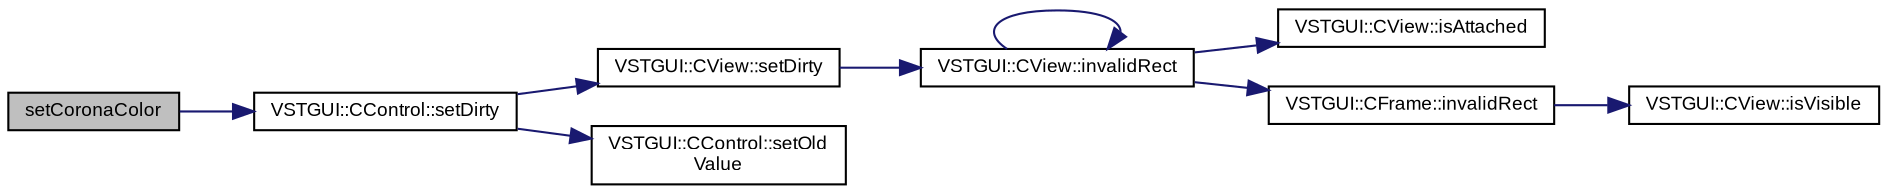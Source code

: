 digraph "setCoronaColor"
{
  bgcolor="transparent";
  edge [fontname="Arial",fontsize="9",labelfontname="Arial",labelfontsize="9"];
  node [fontname="Arial",fontsize="9",shape=record];
  rankdir="LR";
  Node1 [label="setCoronaColor",height=0.2,width=0.4,color="black", fillcolor="grey75", style="filled" fontcolor="black"];
  Node1 -> Node2 [color="midnightblue",fontsize="9",style="solid",fontname="Arial"];
  Node2 [label="VSTGUI::CControl::setDirty",height=0.2,width=0.4,color="black",URL="$class_v_s_t_g_u_i_1_1_c_control.html#a0f19a61606a7f547b62102310063ea76",tooltip="set the view to dirty so that it is redrawn in the next idle. Thread Safe ! "];
  Node2 -> Node3 [color="midnightblue",fontsize="9",style="solid",fontname="Arial"];
  Node3 [label="VSTGUI::CView::setDirty",height=0.2,width=0.4,color="black",URL="$class_v_s_t_g_u_i_1_1_c_view.html#a0f19a61606a7f547b62102310063ea76",tooltip="set the view to dirty so that it is redrawn in the next idle. Thread Safe ! "];
  Node3 -> Node4 [color="midnightblue",fontsize="9",style="solid",fontname="Arial"];
  Node4 [label="VSTGUI::CView::invalidRect",height=0.2,width=0.4,color="black",URL="$class_v_s_t_g_u_i_1_1_c_view.html#ad414ba3d5e64f9fdc11309e05266ffcf",tooltip="mark rect as invalid "];
  Node4 -> Node5 [color="midnightblue",fontsize="9",style="solid",fontname="Arial"];
  Node5 [label="VSTGUI::CView::isAttached",height=0.2,width=0.4,color="black",URL="$class_v_s_t_g_u_i_1_1_c_view.html#a1b7f04ee36bdaecd09a2625370dc90d8",tooltip="is view attached to a parentView "];
  Node4 -> Node4 [color="midnightblue",fontsize="9",style="solid",fontname="Arial"];
  Node4 -> Node6 [color="midnightblue",fontsize="9",style="solid",fontname="Arial"];
  Node6 [label="VSTGUI::CFrame::invalidRect",height=0.2,width=0.4,color="black",URL="$class_v_s_t_g_u_i_1_1_c_frame.html#ad414ba3d5e64f9fdc11309e05266ffcf",tooltip="mark rect as invalid "];
  Node6 -> Node7 [color="midnightblue",fontsize="9",style="solid",fontname="Arial"];
  Node7 [label="VSTGUI::CView::isVisible",height=0.2,width=0.4,color="black",URL="$class_v_s_t_g_u_i_1_1_c_view.html#a08422ee75ab02691943c1ca87e2bc563",tooltip="get visibility state "];
  Node2 -> Node8 [color="midnightblue",fontsize="9",style="solid",fontname="Arial"];
  Node8 [label="VSTGUI::CControl::setOld\lValue",height=0.2,width=0.4,color="black",URL="$class_v_s_t_g_u_i_1_1_c_control.html#afc823b522376ef0a986cf37be77704d5"];
}

